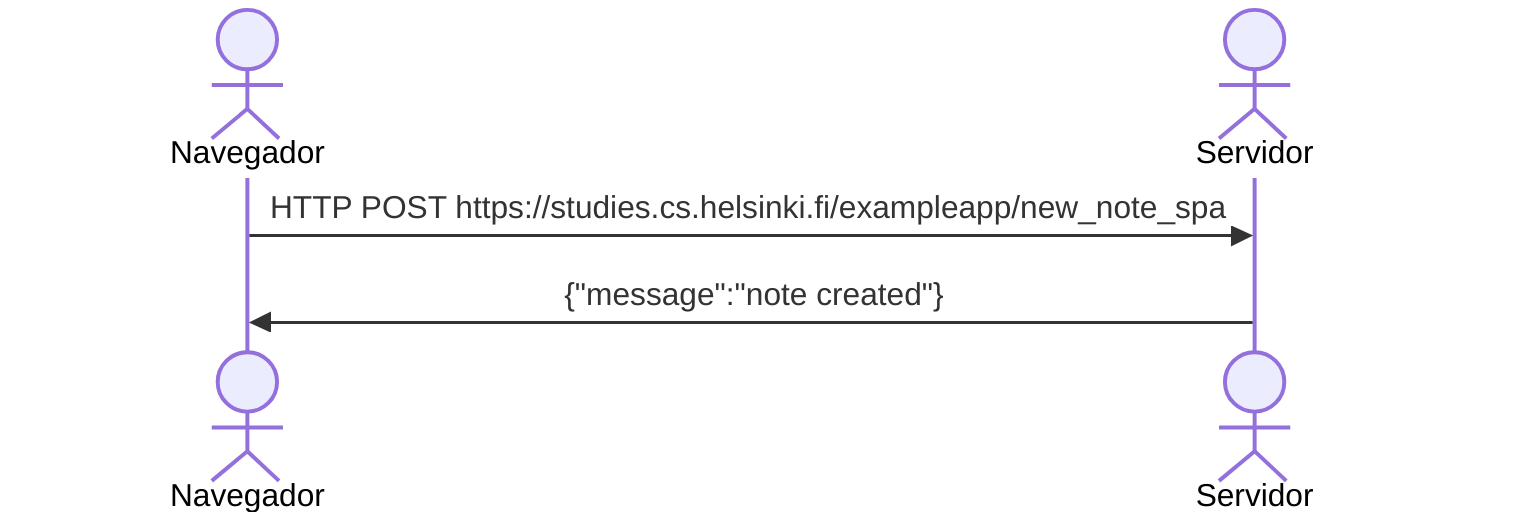sequenceDiagram
  actor Navegador as Navegador
  actor Servidor as Servidor

  Navegador ->> Servidor: HTTP POST https://studies.cs.helsinki.fi/exampleapp/new_note_spa
  Servidor ->> Navegador: {"message":"note created"}